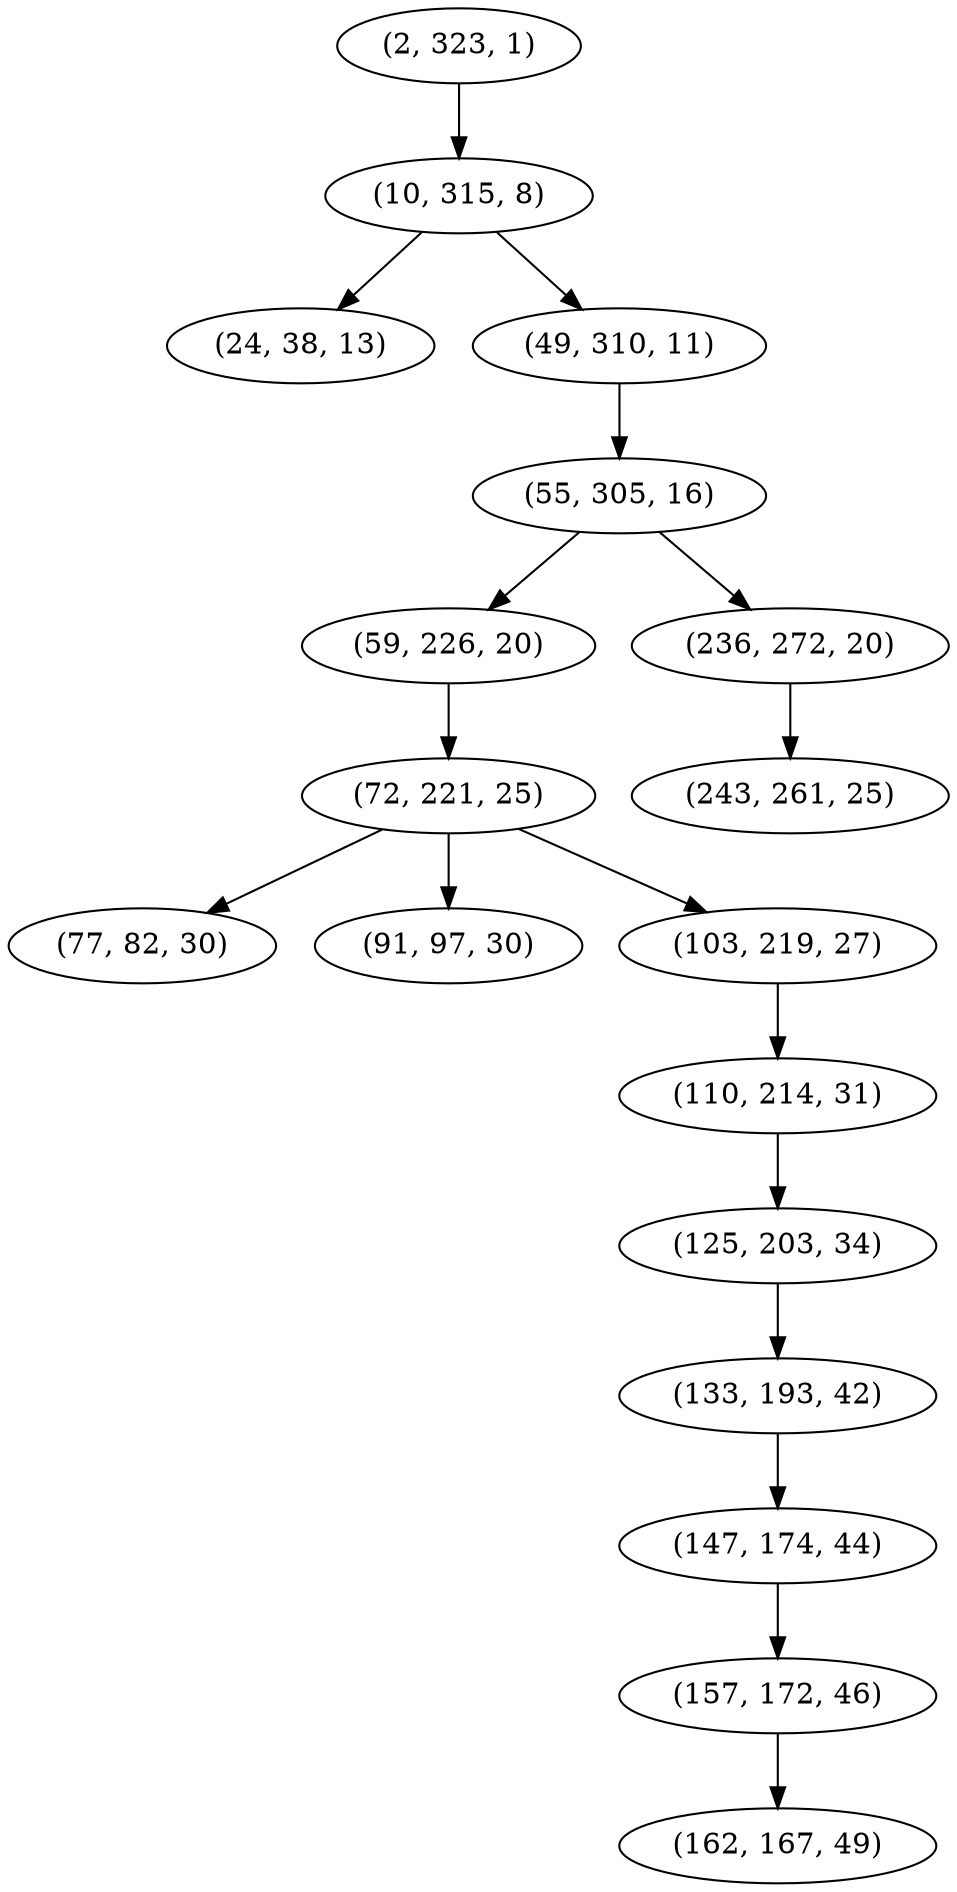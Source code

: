 digraph tree {
    "(2, 323, 1)";
    "(10, 315, 8)";
    "(24, 38, 13)";
    "(49, 310, 11)";
    "(55, 305, 16)";
    "(59, 226, 20)";
    "(72, 221, 25)";
    "(77, 82, 30)";
    "(91, 97, 30)";
    "(103, 219, 27)";
    "(110, 214, 31)";
    "(125, 203, 34)";
    "(133, 193, 42)";
    "(147, 174, 44)";
    "(157, 172, 46)";
    "(162, 167, 49)";
    "(236, 272, 20)";
    "(243, 261, 25)";
    "(2, 323, 1)" -> "(10, 315, 8)";
    "(10, 315, 8)" -> "(24, 38, 13)";
    "(10, 315, 8)" -> "(49, 310, 11)";
    "(49, 310, 11)" -> "(55, 305, 16)";
    "(55, 305, 16)" -> "(59, 226, 20)";
    "(55, 305, 16)" -> "(236, 272, 20)";
    "(59, 226, 20)" -> "(72, 221, 25)";
    "(72, 221, 25)" -> "(77, 82, 30)";
    "(72, 221, 25)" -> "(91, 97, 30)";
    "(72, 221, 25)" -> "(103, 219, 27)";
    "(103, 219, 27)" -> "(110, 214, 31)";
    "(110, 214, 31)" -> "(125, 203, 34)";
    "(125, 203, 34)" -> "(133, 193, 42)";
    "(133, 193, 42)" -> "(147, 174, 44)";
    "(147, 174, 44)" -> "(157, 172, 46)";
    "(157, 172, 46)" -> "(162, 167, 49)";
    "(236, 272, 20)" -> "(243, 261, 25)";
}
